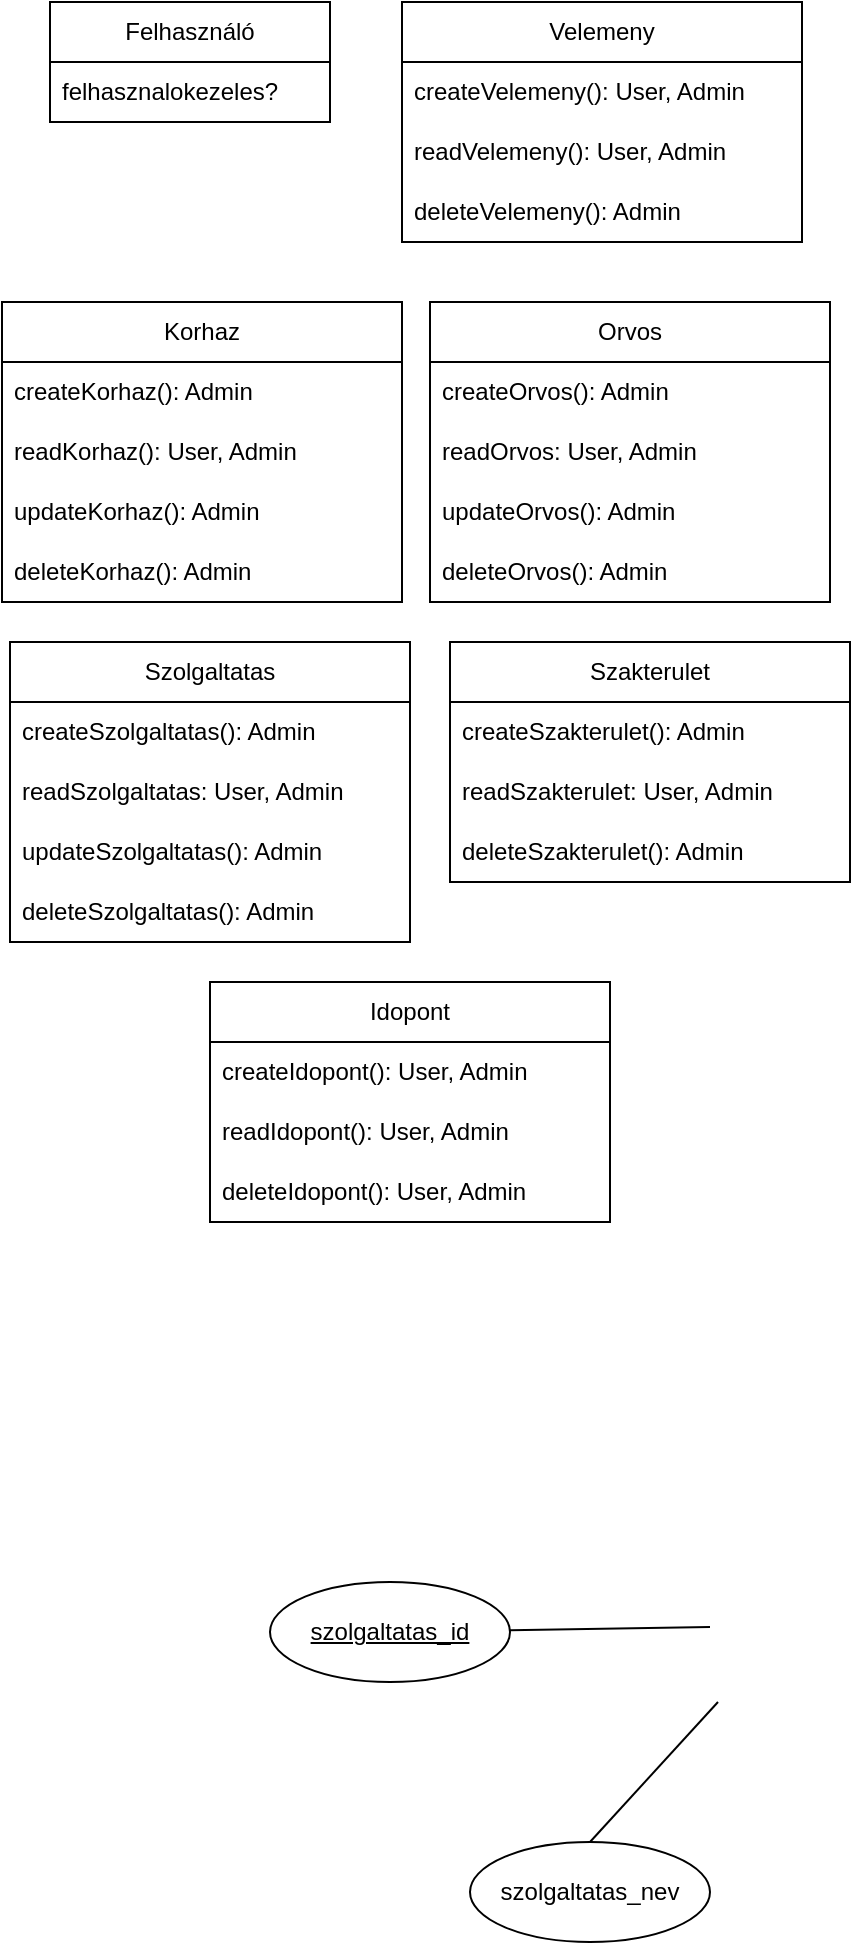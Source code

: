 <mxfile version="26.0.14">
  <diagram name="1 oldal" id="homTbI2E1GBPK-J_4SYi">
    <mxGraphModel dx="2514" dy="962" grid="1" gridSize="10" guides="1" tooltips="1" connect="1" arrows="1" fold="1" page="1" pageScale="1" pageWidth="827" pageHeight="1169" math="0" shadow="0">
      <root>
        <mxCell id="0" />
        <mxCell id="1" parent="0" />
        <mxCell id="W9U9pzRwrjz12LP2EGkp-39" value="&lt;u&gt;szolgaltatas_id&lt;/u&gt;" style="ellipse;whiteSpace=wrap;html=1;" parent="1" vertex="1">
          <mxGeometry x="-670" y="840" width="120" height="50" as="geometry" />
        </mxCell>
        <mxCell id="W9U9pzRwrjz12LP2EGkp-40" value="" style="endArrow=none;html=1;rounded=0;exitX=0;exitY=0.25;exitDx=0;exitDy=0;endFill=0;" parent="1" target="W9U9pzRwrjz12LP2EGkp-39" edge="1">
          <mxGeometry width="50" height="50" relative="1" as="geometry">
            <mxPoint x="-450.0" y="862.5" as="sourcePoint" />
            <mxPoint x="-592" y="910" as="targetPoint" />
          </mxGeometry>
        </mxCell>
        <mxCell id="W9U9pzRwrjz12LP2EGkp-41" value="szolgaltatas_nev" style="ellipse;whiteSpace=wrap;html=1;" parent="1" vertex="1">
          <mxGeometry x="-570" y="970" width="120" height="50" as="geometry" />
        </mxCell>
        <mxCell id="W9U9pzRwrjz12LP2EGkp-42" value="" style="endArrow=none;html=1;rounded=0;exitX=0;exitY=0.25;exitDx=0;exitDy=0;endFill=0;entryX=0.5;entryY=0;entryDx=0;entryDy=0;" parent="1" target="W9U9pzRwrjz12LP2EGkp-41" edge="1">
          <mxGeometry width="50" height="50" relative="1" as="geometry">
            <mxPoint x="-446" y="900" as="sourcePoint" />
            <mxPoint x="-574" y="954" as="targetPoint" />
          </mxGeometry>
        </mxCell>
        <mxCell id="mXnd4IRvpbX8VAwYksRK-1" value="Felhasználó" style="swimlane;fontStyle=0;childLayout=stackLayout;horizontal=1;startSize=30;horizontalStack=0;resizeParent=1;resizeParentMax=0;resizeLast=0;collapsible=1;marginBottom=0;whiteSpace=wrap;html=1;" parent="1" vertex="1">
          <mxGeometry x="-780" y="50" width="140" height="60" as="geometry" />
        </mxCell>
        <mxCell id="mXnd4IRvpbX8VAwYksRK-2" value="felhasznalokezeles?" style="text;strokeColor=none;fillColor=none;align=left;verticalAlign=middle;spacingLeft=4;spacingRight=4;overflow=hidden;points=[[0,0.5],[1,0.5]];portConstraint=eastwest;rotatable=0;whiteSpace=wrap;html=1;" parent="mXnd4IRvpbX8VAwYksRK-1" vertex="1">
          <mxGeometry y="30" width="140" height="30" as="geometry" />
        </mxCell>
        <mxCell id="mXnd4IRvpbX8VAwYksRK-5" value="Velemeny" style="swimlane;fontStyle=0;childLayout=stackLayout;horizontal=1;startSize=30;horizontalStack=0;resizeParent=1;resizeParentMax=0;resizeLast=0;collapsible=1;marginBottom=0;whiteSpace=wrap;html=1;" parent="1" vertex="1">
          <mxGeometry x="-604" y="50" width="200" height="120" as="geometry" />
        </mxCell>
        <mxCell id="mXnd4IRvpbX8VAwYksRK-6" value="createVelemeny(): User, Admin" style="text;strokeColor=none;fillColor=none;align=left;verticalAlign=middle;spacingLeft=4;spacingRight=4;overflow=hidden;points=[[0,0.5],[1,0.5]];portConstraint=eastwest;rotatable=0;whiteSpace=wrap;html=1;" parent="mXnd4IRvpbX8VAwYksRK-5" vertex="1">
          <mxGeometry y="30" width="200" height="30" as="geometry" />
        </mxCell>
        <mxCell id="mXnd4IRvpbX8VAwYksRK-9" value="readVelemeny(): User, Admin" style="text;strokeColor=none;fillColor=none;align=left;verticalAlign=middle;spacingLeft=4;spacingRight=4;overflow=hidden;points=[[0,0.5],[1,0.5]];portConstraint=eastwest;rotatable=0;whiteSpace=wrap;html=1;" parent="mXnd4IRvpbX8VAwYksRK-5" vertex="1">
          <mxGeometry y="60" width="200" height="30" as="geometry" />
        </mxCell>
        <mxCell id="mXnd4IRvpbX8VAwYksRK-10" value="deleteVelemeny(): Admin" style="text;strokeColor=none;fillColor=none;align=left;verticalAlign=middle;spacingLeft=4;spacingRight=4;overflow=hidden;points=[[0,0.5],[1,0.5]];portConstraint=eastwest;rotatable=0;whiteSpace=wrap;html=1;" parent="mXnd4IRvpbX8VAwYksRK-5" vertex="1">
          <mxGeometry y="90" width="200" height="30" as="geometry" />
        </mxCell>
        <mxCell id="mXnd4IRvpbX8VAwYksRK-11" value="Korhaz" style="swimlane;fontStyle=0;childLayout=stackLayout;horizontal=1;startSize=30;horizontalStack=0;resizeParent=1;resizeParentMax=0;resizeLast=0;collapsible=1;marginBottom=0;whiteSpace=wrap;html=1;" parent="1" vertex="1">
          <mxGeometry x="-804" y="200" width="200" height="150" as="geometry" />
        </mxCell>
        <mxCell id="mXnd4IRvpbX8VAwYksRK-12" value="createKorhaz(): Admin" style="text;strokeColor=none;fillColor=none;align=left;verticalAlign=middle;spacingLeft=4;spacingRight=4;overflow=hidden;points=[[0,0.5],[1,0.5]];portConstraint=eastwest;rotatable=0;whiteSpace=wrap;html=1;" parent="mXnd4IRvpbX8VAwYksRK-11" vertex="1">
          <mxGeometry y="30" width="200" height="30" as="geometry" />
        </mxCell>
        <mxCell id="mXnd4IRvpbX8VAwYksRK-13" value="readKorhaz(): User, Admin" style="text;strokeColor=none;fillColor=none;align=left;verticalAlign=middle;spacingLeft=4;spacingRight=4;overflow=hidden;points=[[0,0.5],[1,0.5]];portConstraint=eastwest;rotatable=0;whiteSpace=wrap;html=1;" parent="mXnd4IRvpbX8VAwYksRK-11" vertex="1">
          <mxGeometry y="60" width="200" height="30" as="geometry" />
        </mxCell>
        <mxCell id="mXnd4IRvpbX8VAwYksRK-14" value="updateKorhaz(): Admin" style="text;strokeColor=none;fillColor=none;align=left;verticalAlign=middle;spacingLeft=4;spacingRight=4;overflow=hidden;points=[[0,0.5],[1,0.5]];portConstraint=eastwest;rotatable=0;whiteSpace=wrap;html=1;" parent="mXnd4IRvpbX8VAwYksRK-11" vertex="1">
          <mxGeometry y="90" width="200" height="30" as="geometry" />
        </mxCell>
        <mxCell id="mXnd4IRvpbX8VAwYksRK-15" value="deleteKorhaz(): Admin" style="text;strokeColor=none;fillColor=none;align=left;verticalAlign=middle;spacingLeft=4;spacingRight=4;overflow=hidden;points=[[0,0.5],[1,0.5]];portConstraint=eastwest;rotatable=0;whiteSpace=wrap;html=1;" parent="mXnd4IRvpbX8VAwYksRK-11" vertex="1">
          <mxGeometry y="120" width="200" height="30" as="geometry" />
        </mxCell>
        <mxCell id="mXnd4IRvpbX8VAwYksRK-16" value="Orvos" style="swimlane;fontStyle=0;childLayout=stackLayout;horizontal=1;startSize=30;horizontalStack=0;resizeParent=1;resizeParentMax=0;resizeLast=0;collapsible=1;marginBottom=0;whiteSpace=wrap;html=1;" parent="1" vertex="1">
          <mxGeometry x="-590" y="200" width="200" height="150" as="geometry" />
        </mxCell>
        <mxCell id="mXnd4IRvpbX8VAwYksRK-17" value="createOrvos(): Admin" style="text;strokeColor=none;fillColor=none;align=left;verticalAlign=middle;spacingLeft=4;spacingRight=4;overflow=hidden;points=[[0,0.5],[1,0.5]];portConstraint=eastwest;rotatable=0;whiteSpace=wrap;html=1;" parent="mXnd4IRvpbX8VAwYksRK-16" vertex="1">
          <mxGeometry y="30" width="200" height="30" as="geometry" />
        </mxCell>
        <mxCell id="mXnd4IRvpbX8VAwYksRK-18" value="readOrvos: User, Admin" style="text;strokeColor=none;fillColor=none;align=left;verticalAlign=middle;spacingLeft=4;spacingRight=4;overflow=hidden;points=[[0,0.5],[1,0.5]];portConstraint=eastwest;rotatable=0;whiteSpace=wrap;html=1;" parent="mXnd4IRvpbX8VAwYksRK-16" vertex="1">
          <mxGeometry y="60" width="200" height="30" as="geometry" />
        </mxCell>
        <mxCell id="mXnd4IRvpbX8VAwYksRK-19" value="updateOrvos(): Admin" style="text;strokeColor=none;fillColor=none;align=left;verticalAlign=middle;spacingLeft=4;spacingRight=4;overflow=hidden;points=[[0,0.5],[1,0.5]];portConstraint=eastwest;rotatable=0;whiteSpace=wrap;html=1;" parent="mXnd4IRvpbX8VAwYksRK-16" vertex="1">
          <mxGeometry y="90" width="200" height="30" as="geometry" />
        </mxCell>
        <mxCell id="mXnd4IRvpbX8VAwYksRK-20" value="deleteOrvos(): Admin" style="text;strokeColor=none;fillColor=none;align=left;verticalAlign=middle;spacingLeft=4;spacingRight=4;overflow=hidden;points=[[0,0.5],[1,0.5]];portConstraint=eastwest;rotatable=0;whiteSpace=wrap;html=1;" parent="mXnd4IRvpbX8VAwYksRK-16" vertex="1">
          <mxGeometry y="120" width="200" height="30" as="geometry" />
        </mxCell>
        <mxCell id="mXnd4IRvpbX8VAwYksRK-21" value="Szolgaltatas" style="swimlane;fontStyle=0;childLayout=stackLayout;horizontal=1;startSize=30;horizontalStack=0;resizeParent=1;resizeParentMax=0;resizeLast=0;collapsible=1;marginBottom=0;whiteSpace=wrap;html=1;" parent="1" vertex="1">
          <mxGeometry x="-800" y="370" width="200" height="150" as="geometry" />
        </mxCell>
        <mxCell id="mXnd4IRvpbX8VAwYksRK-22" value="createSzolgaltatas(): Admin" style="text;strokeColor=none;fillColor=none;align=left;verticalAlign=middle;spacingLeft=4;spacingRight=4;overflow=hidden;points=[[0,0.5],[1,0.5]];portConstraint=eastwest;rotatable=0;whiteSpace=wrap;html=1;" parent="mXnd4IRvpbX8VAwYksRK-21" vertex="1">
          <mxGeometry y="30" width="200" height="30" as="geometry" />
        </mxCell>
        <mxCell id="mXnd4IRvpbX8VAwYksRK-23" value="readSzolgaltatas: User, Admin" style="text;strokeColor=none;fillColor=none;align=left;verticalAlign=middle;spacingLeft=4;spacingRight=4;overflow=hidden;points=[[0,0.5],[1,0.5]];portConstraint=eastwest;rotatable=0;whiteSpace=wrap;html=1;" parent="mXnd4IRvpbX8VAwYksRK-21" vertex="1">
          <mxGeometry y="60" width="200" height="30" as="geometry" />
        </mxCell>
        <mxCell id="mXnd4IRvpbX8VAwYksRK-24" value="updateSzolgaltatas(): Admin" style="text;strokeColor=none;fillColor=none;align=left;verticalAlign=middle;spacingLeft=4;spacingRight=4;overflow=hidden;points=[[0,0.5],[1,0.5]];portConstraint=eastwest;rotatable=0;whiteSpace=wrap;html=1;" parent="mXnd4IRvpbX8VAwYksRK-21" vertex="1">
          <mxGeometry y="90" width="200" height="30" as="geometry" />
        </mxCell>
        <mxCell id="mXnd4IRvpbX8VAwYksRK-25" value="deleteSzolgaltatas(): Admin" style="text;strokeColor=none;fillColor=none;align=left;verticalAlign=middle;spacingLeft=4;spacingRight=4;overflow=hidden;points=[[0,0.5],[1,0.5]];portConstraint=eastwest;rotatable=0;whiteSpace=wrap;html=1;" parent="mXnd4IRvpbX8VAwYksRK-21" vertex="1">
          <mxGeometry y="120" width="200" height="30" as="geometry" />
        </mxCell>
        <mxCell id="mXnd4IRvpbX8VAwYksRK-26" value="Szakterulet" style="swimlane;fontStyle=0;childLayout=stackLayout;horizontal=1;startSize=30;horizontalStack=0;resizeParent=1;resizeParentMax=0;resizeLast=0;collapsible=1;marginBottom=0;whiteSpace=wrap;html=1;" parent="1" vertex="1">
          <mxGeometry x="-580" y="370" width="200" height="120" as="geometry" />
        </mxCell>
        <mxCell id="mXnd4IRvpbX8VAwYksRK-27" value="createSzakterulet(): Admin" style="text;strokeColor=none;fillColor=none;align=left;verticalAlign=middle;spacingLeft=4;spacingRight=4;overflow=hidden;points=[[0,0.5],[1,0.5]];portConstraint=eastwest;rotatable=0;whiteSpace=wrap;html=1;" parent="mXnd4IRvpbX8VAwYksRK-26" vertex="1">
          <mxGeometry y="30" width="200" height="30" as="geometry" />
        </mxCell>
        <mxCell id="mXnd4IRvpbX8VAwYksRK-28" value="readSzakterulet: User, Admin" style="text;strokeColor=none;fillColor=none;align=left;verticalAlign=middle;spacingLeft=4;spacingRight=4;overflow=hidden;points=[[0,0.5],[1,0.5]];portConstraint=eastwest;rotatable=0;whiteSpace=wrap;html=1;" parent="mXnd4IRvpbX8VAwYksRK-26" vertex="1">
          <mxGeometry y="60" width="200" height="30" as="geometry" />
        </mxCell>
        <mxCell id="mXnd4IRvpbX8VAwYksRK-30" value="deleteSzakterulet(): Admin" style="text;strokeColor=none;fillColor=none;align=left;verticalAlign=middle;spacingLeft=4;spacingRight=4;overflow=hidden;points=[[0,0.5],[1,0.5]];portConstraint=eastwest;rotatable=0;whiteSpace=wrap;html=1;" parent="mXnd4IRvpbX8VAwYksRK-26" vertex="1">
          <mxGeometry y="90" width="200" height="30" as="geometry" />
        </mxCell>
        <mxCell id="mXnd4IRvpbX8VAwYksRK-31" value="Idopont" style="swimlane;fontStyle=0;childLayout=stackLayout;horizontal=1;startSize=30;horizontalStack=0;resizeParent=1;resizeParentMax=0;resizeLast=0;collapsible=1;marginBottom=0;whiteSpace=wrap;html=1;" parent="1" vertex="1">
          <mxGeometry x="-700" y="540" width="200" height="120" as="geometry" />
        </mxCell>
        <mxCell id="mXnd4IRvpbX8VAwYksRK-32" value="createIdopont(): User, Admin" style="text;strokeColor=none;fillColor=none;align=left;verticalAlign=middle;spacingLeft=4;spacingRight=4;overflow=hidden;points=[[0,0.5],[1,0.5]];portConstraint=eastwest;rotatable=0;whiteSpace=wrap;html=1;" parent="mXnd4IRvpbX8VAwYksRK-31" vertex="1">
          <mxGeometry y="30" width="200" height="30" as="geometry" />
        </mxCell>
        <mxCell id="mXnd4IRvpbX8VAwYksRK-33" value="readIdopont(): User, Admin" style="text;strokeColor=none;fillColor=none;align=left;verticalAlign=middle;spacingLeft=4;spacingRight=4;overflow=hidden;points=[[0,0.5],[1,0.5]];portConstraint=eastwest;rotatable=0;whiteSpace=wrap;html=1;" parent="mXnd4IRvpbX8VAwYksRK-31" vertex="1">
          <mxGeometry y="60" width="200" height="30" as="geometry" />
        </mxCell>
        <mxCell id="mXnd4IRvpbX8VAwYksRK-34" value="deleteIdopont(): User, Admin" style="text;strokeColor=none;fillColor=none;align=left;verticalAlign=middle;spacingLeft=4;spacingRight=4;overflow=hidden;points=[[0,0.5],[1,0.5]];portConstraint=eastwest;rotatable=0;whiteSpace=wrap;html=1;" parent="mXnd4IRvpbX8VAwYksRK-31" vertex="1">
          <mxGeometry y="90" width="200" height="30" as="geometry" />
        </mxCell>
      </root>
    </mxGraphModel>
  </diagram>
</mxfile>

